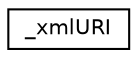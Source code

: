 digraph "Graphical Class Hierarchy"
{
 // LATEX_PDF_SIZE
  edge [fontname="Helvetica",fontsize="10",labelfontname="Helvetica",labelfontsize="10"];
  node [fontname="Helvetica",fontsize="10",shape=record];
  rankdir="LR";
  Node0 [label="_xmlURI",height=0.2,width=0.4,color="black", fillcolor="white", style="filled",URL="$struct__xmlURI.html",tooltip=" "];
}
